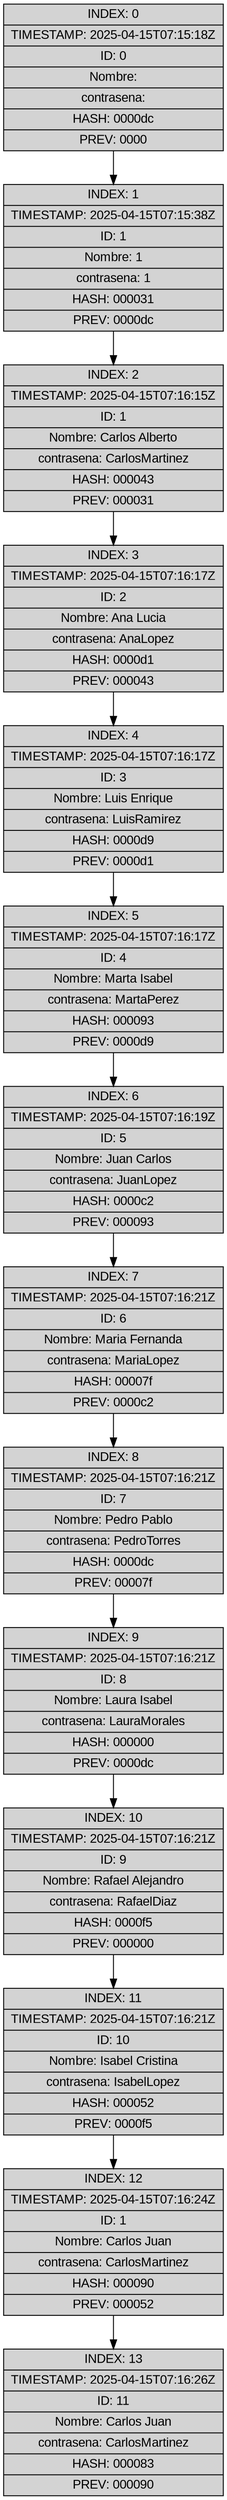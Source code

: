 digraph Blockchain {
    node [shape=record, style=filled, fontname="Arial"];
    Block0 [label="{ INDEX: 0 | TIMESTAMP: 2025-04-15T07:15:18Z | ID: 0 | Nombre:  | contrasena:  | HASH: 0000dc | PREV: 0000 }"];
    Block0 -> Block1;
    Block1 [label="{ INDEX: 1 | TIMESTAMP: 2025-04-15T07:15:38Z | ID: 1 | Nombre: 1 | contrasena: 1 | HASH: 000031 | PREV: 0000dc }"];
    Block1 -> Block2;
    Block2 [label="{ INDEX: 2 | TIMESTAMP: 2025-04-15T07:16:15Z | ID: 1 | Nombre: Carlos Alberto | contrasena: CarlosMartinez | HASH: 000043 | PREV: 000031 }"];
    Block2 -> Block3;
    Block3 [label="{ INDEX: 3 | TIMESTAMP: 2025-04-15T07:16:17Z | ID: 2 | Nombre: Ana Lucia | contrasena: AnaLopez | HASH: 0000d1 | PREV: 000043 }"];
    Block3 -> Block4;
    Block4 [label="{ INDEX: 4 | TIMESTAMP: 2025-04-15T07:16:17Z | ID: 3 | Nombre: Luis Enrique | contrasena: LuisRamirez | HASH: 0000d9 | PREV: 0000d1 }"];
    Block4 -> Block5;
    Block5 [label="{ INDEX: 5 | TIMESTAMP: 2025-04-15T07:16:17Z | ID: 4 | Nombre: Marta Isabel | contrasena: MartaPerez | HASH: 000093 | PREV: 0000d9 }"];
    Block5 -> Block6;
    Block6 [label="{ INDEX: 6 | TIMESTAMP: 2025-04-15T07:16:19Z | ID: 5 | Nombre: Juan Carlos | contrasena: JuanLopez | HASH: 0000c2 | PREV: 000093 }"];
    Block6 -> Block7;
    Block7 [label="{ INDEX: 7 | TIMESTAMP: 2025-04-15T07:16:21Z | ID: 6 | Nombre: Maria Fernanda | contrasena: MariaLopez | HASH: 00007f | PREV: 0000c2 }"];
    Block7 -> Block8;
    Block8 [label="{ INDEX: 8 | TIMESTAMP: 2025-04-15T07:16:21Z | ID: 7 | Nombre: Pedro Pablo | contrasena: PedroTorres | HASH: 0000dc | PREV: 00007f }"];
    Block8 -> Block9;
    Block9 [label="{ INDEX: 9 | TIMESTAMP: 2025-04-15T07:16:21Z | ID: 8 | Nombre: Laura Isabel | contrasena: LauraMorales | HASH: 000000 | PREV: 0000dc }"];
    Block9 -> Block10;
    Block10 [label="{ INDEX: 10 | TIMESTAMP: 2025-04-15T07:16:21Z | ID: 9 | Nombre: Rafael Alejandro | contrasena: RafaelDiaz | HASH: 0000f5 | PREV: 000000 }"];
    Block10 -> Block11;
    Block11 [label="{ INDEX: 11 | TIMESTAMP: 2025-04-15T07:16:21Z | ID: 10 | Nombre: Isabel Cristina | contrasena: IsabelLopez | HASH: 000052 | PREV: 0000f5 }"];
    Block11 -> Block12;
    Block12 [label="{ INDEX: 12 | TIMESTAMP: 2025-04-15T07:16:24Z | ID: 1 | Nombre: Carlos Juan | contrasena: CarlosMartinez | HASH: 000090 | PREV: 000052 }"];
    Block12 -> Block13;
    Block13 [label="{ INDEX: 13 | TIMESTAMP: 2025-04-15T07:16:26Z | ID: 11 | Nombre: Carlos Juan | contrasena: CarlosMartinez | HASH: 000083 | PREV: 000090 }"];
}
